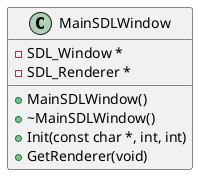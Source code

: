 @startuml MainSDLWindow
class MainSDLWindow{
+MainSDLWindow()
+~MainSDLWindow()
+Init(const char *, int, int)
+GetRenderer(void)
-SDL_Window * 
-SDL_Renderer * 
}
@enduml
